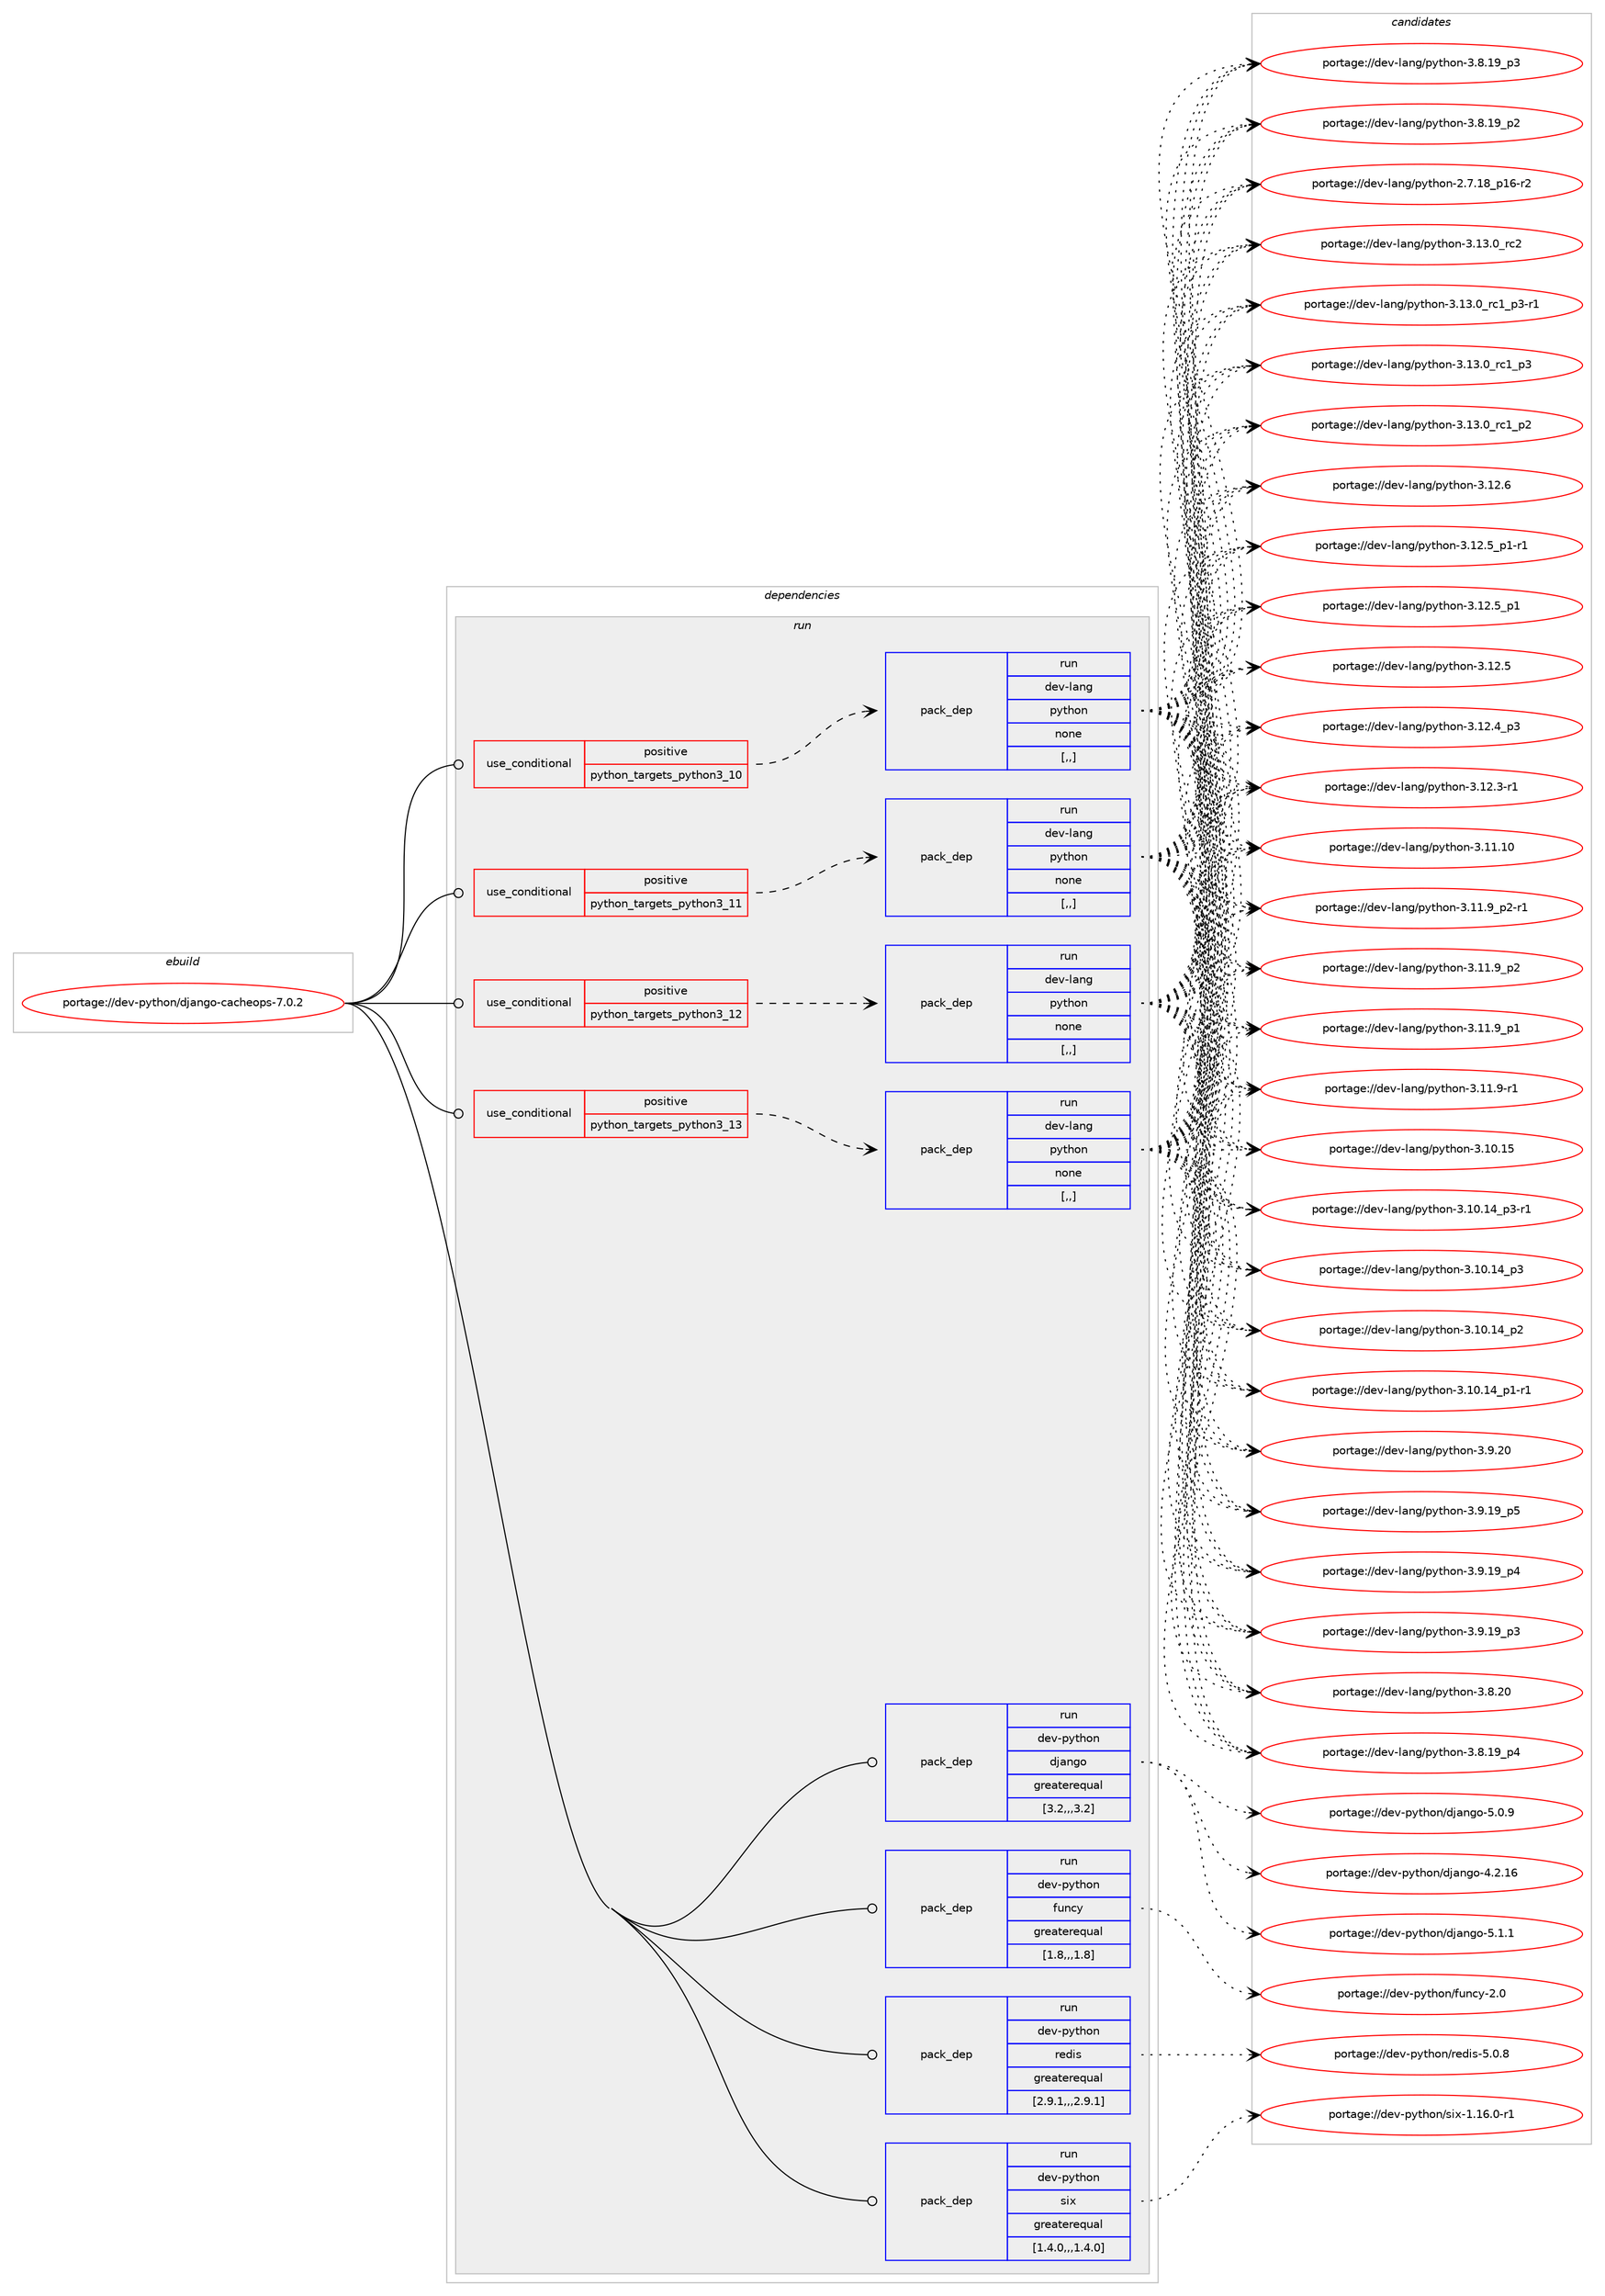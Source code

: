 digraph prolog {

# *************
# Graph options
# *************

newrank=true;
concentrate=true;
compound=true;
graph [rankdir=LR,fontname=Helvetica,fontsize=10,ranksep=1.5];#, ranksep=2.5, nodesep=0.2];
edge  [arrowhead=vee];
node  [fontname=Helvetica,fontsize=10];

# **********
# The ebuild
# **********

subgraph cluster_leftcol {
color=gray;
label=<<i>ebuild</i>>;
id [label="portage://dev-python/django-cacheops-7.0.2", color=red, width=4, href="../dev-python/django-cacheops-7.0.2.svg"];
}

# ****************
# The dependencies
# ****************

subgraph cluster_midcol {
color=gray;
label=<<i>dependencies</i>>;
subgraph cluster_compile {
fillcolor="#eeeeee";
style=filled;
label=<<i>compile</i>>;
}
subgraph cluster_compileandrun {
fillcolor="#eeeeee";
style=filled;
label=<<i>compile and run</i>>;
}
subgraph cluster_run {
fillcolor="#eeeeee";
style=filled;
label=<<i>run</i>>;
subgraph cond162641 {
dependency639588 [label=<<TABLE BORDER="0" CELLBORDER="1" CELLSPACING="0" CELLPADDING="4"><TR><TD ROWSPAN="3" CELLPADDING="10">use_conditional</TD></TR><TR><TD>positive</TD></TR><TR><TD>python_targets_python3_10</TD></TR></TABLE>>, shape=none, color=red];
subgraph pack472130 {
dependency639589 [label=<<TABLE BORDER="0" CELLBORDER="1" CELLSPACING="0" CELLPADDING="4" WIDTH="220"><TR><TD ROWSPAN="6" CELLPADDING="30">pack_dep</TD></TR><TR><TD WIDTH="110">run</TD></TR><TR><TD>dev-lang</TD></TR><TR><TD>python</TD></TR><TR><TD>none</TD></TR><TR><TD>[,,]</TD></TR></TABLE>>, shape=none, color=blue];
}
dependency639588:e -> dependency639589:w [weight=20,style="dashed",arrowhead="vee"];
}
id:e -> dependency639588:w [weight=20,style="solid",arrowhead="odot"];
subgraph cond162642 {
dependency639590 [label=<<TABLE BORDER="0" CELLBORDER="1" CELLSPACING="0" CELLPADDING="4"><TR><TD ROWSPAN="3" CELLPADDING="10">use_conditional</TD></TR><TR><TD>positive</TD></TR><TR><TD>python_targets_python3_11</TD></TR></TABLE>>, shape=none, color=red];
subgraph pack472131 {
dependency639591 [label=<<TABLE BORDER="0" CELLBORDER="1" CELLSPACING="0" CELLPADDING="4" WIDTH="220"><TR><TD ROWSPAN="6" CELLPADDING="30">pack_dep</TD></TR><TR><TD WIDTH="110">run</TD></TR><TR><TD>dev-lang</TD></TR><TR><TD>python</TD></TR><TR><TD>none</TD></TR><TR><TD>[,,]</TD></TR></TABLE>>, shape=none, color=blue];
}
dependency639590:e -> dependency639591:w [weight=20,style="dashed",arrowhead="vee"];
}
id:e -> dependency639590:w [weight=20,style="solid",arrowhead="odot"];
subgraph cond162643 {
dependency639592 [label=<<TABLE BORDER="0" CELLBORDER="1" CELLSPACING="0" CELLPADDING="4"><TR><TD ROWSPAN="3" CELLPADDING="10">use_conditional</TD></TR><TR><TD>positive</TD></TR><TR><TD>python_targets_python3_12</TD></TR></TABLE>>, shape=none, color=red];
subgraph pack472132 {
dependency639593 [label=<<TABLE BORDER="0" CELLBORDER="1" CELLSPACING="0" CELLPADDING="4" WIDTH="220"><TR><TD ROWSPAN="6" CELLPADDING="30">pack_dep</TD></TR><TR><TD WIDTH="110">run</TD></TR><TR><TD>dev-lang</TD></TR><TR><TD>python</TD></TR><TR><TD>none</TD></TR><TR><TD>[,,]</TD></TR></TABLE>>, shape=none, color=blue];
}
dependency639592:e -> dependency639593:w [weight=20,style="dashed",arrowhead="vee"];
}
id:e -> dependency639592:w [weight=20,style="solid",arrowhead="odot"];
subgraph cond162644 {
dependency639594 [label=<<TABLE BORDER="0" CELLBORDER="1" CELLSPACING="0" CELLPADDING="4"><TR><TD ROWSPAN="3" CELLPADDING="10">use_conditional</TD></TR><TR><TD>positive</TD></TR><TR><TD>python_targets_python3_13</TD></TR></TABLE>>, shape=none, color=red];
subgraph pack472133 {
dependency639595 [label=<<TABLE BORDER="0" CELLBORDER="1" CELLSPACING="0" CELLPADDING="4" WIDTH="220"><TR><TD ROWSPAN="6" CELLPADDING="30">pack_dep</TD></TR><TR><TD WIDTH="110">run</TD></TR><TR><TD>dev-lang</TD></TR><TR><TD>python</TD></TR><TR><TD>none</TD></TR><TR><TD>[,,]</TD></TR></TABLE>>, shape=none, color=blue];
}
dependency639594:e -> dependency639595:w [weight=20,style="dashed",arrowhead="vee"];
}
id:e -> dependency639594:w [weight=20,style="solid",arrowhead="odot"];
subgraph pack472134 {
dependency639596 [label=<<TABLE BORDER="0" CELLBORDER="1" CELLSPACING="0" CELLPADDING="4" WIDTH="220"><TR><TD ROWSPAN="6" CELLPADDING="30">pack_dep</TD></TR><TR><TD WIDTH="110">run</TD></TR><TR><TD>dev-python</TD></TR><TR><TD>django</TD></TR><TR><TD>greaterequal</TD></TR><TR><TD>[3.2,,,3.2]</TD></TR></TABLE>>, shape=none, color=blue];
}
id:e -> dependency639596:w [weight=20,style="solid",arrowhead="odot"];
subgraph pack472135 {
dependency639597 [label=<<TABLE BORDER="0" CELLBORDER="1" CELLSPACING="0" CELLPADDING="4" WIDTH="220"><TR><TD ROWSPAN="6" CELLPADDING="30">pack_dep</TD></TR><TR><TD WIDTH="110">run</TD></TR><TR><TD>dev-python</TD></TR><TR><TD>funcy</TD></TR><TR><TD>greaterequal</TD></TR><TR><TD>[1.8,,,1.8]</TD></TR></TABLE>>, shape=none, color=blue];
}
id:e -> dependency639597:w [weight=20,style="solid",arrowhead="odot"];
subgraph pack472136 {
dependency639598 [label=<<TABLE BORDER="0" CELLBORDER="1" CELLSPACING="0" CELLPADDING="4" WIDTH="220"><TR><TD ROWSPAN="6" CELLPADDING="30">pack_dep</TD></TR><TR><TD WIDTH="110">run</TD></TR><TR><TD>dev-python</TD></TR><TR><TD>redis</TD></TR><TR><TD>greaterequal</TD></TR><TR><TD>[2.9.1,,,2.9.1]</TD></TR></TABLE>>, shape=none, color=blue];
}
id:e -> dependency639598:w [weight=20,style="solid",arrowhead="odot"];
subgraph pack472137 {
dependency639599 [label=<<TABLE BORDER="0" CELLBORDER="1" CELLSPACING="0" CELLPADDING="4" WIDTH="220"><TR><TD ROWSPAN="6" CELLPADDING="30">pack_dep</TD></TR><TR><TD WIDTH="110">run</TD></TR><TR><TD>dev-python</TD></TR><TR><TD>six</TD></TR><TR><TD>greaterequal</TD></TR><TR><TD>[1.4.0,,,1.4.0]</TD></TR></TABLE>>, shape=none, color=blue];
}
id:e -> dependency639599:w [weight=20,style="solid",arrowhead="odot"];
}
}

# **************
# The candidates
# **************

subgraph cluster_choices {
rank=same;
color=gray;
label=<<i>candidates</i>>;

subgraph choice472130 {
color=black;
nodesep=1;
choice10010111845108971101034711212111610411111045514649514648951149950 [label="portage://dev-lang/python-3.13.0_rc2", color=red, width=4,href="../dev-lang/python-3.13.0_rc2.svg"];
choice1001011184510897110103471121211161041111104551464951464895114994995112514511449 [label="portage://dev-lang/python-3.13.0_rc1_p3-r1", color=red, width=4,href="../dev-lang/python-3.13.0_rc1_p3-r1.svg"];
choice100101118451089711010347112121116104111110455146495146489511499499511251 [label="portage://dev-lang/python-3.13.0_rc1_p3", color=red, width=4,href="../dev-lang/python-3.13.0_rc1_p3.svg"];
choice100101118451089711010347112121116104111110455146495146489511499499511250 [label="portage://dev-lang/python-3.13.0_rc1_p2", color=red, width=4,href="../dev-lang/python-3.13.0_rc1_p2.svg"];
choice10010111845108971101034711212111610411111045514649504654 [label="portage://dev-lang/python-3.12.6", color=red, width=4,href="../dev-lang/python-3.12.6.svg"];
choice1001011184510897110103471121211161041111104551464950465395112494511449 [label="portage://dev-lang/python-3.12.5_p1-r1", color=red, width=4,href="../dev-lang/python-3.12.5_p1-r1.svg"];
choice100101118451089711010347112121116104111110455146495046539511249 [label="portage://dev-lang/python-3.12.5_p1", color=red, width=4,href="../dev-lang/python-3.12.5_p1.svg"];
choice10010111845108971101034711212111610411111045514649504653 [label="portage://dev-lang/python-3.12.5", color=red, width=4,href="../dev-lang/python-3.12.5.svg"];
choice100101118451089711010347112121116104111110455146495046529511251 [label="portage://dev-lang/python-3.12.4_p3", color=red, width=4,href="../dev-lang/python-3.12.4_p3.svg"];
choice100101118451089711010347112121116104111110455146495046514511449 [label="portage://dev-lang/python-3.12.3-r1", color=red, width=4,href="../dev-lang/python-3.12.3-r1.svg"];
choice1001011184510897110103471121211161041111104551464949464948 [label="portage://dev-lang/python-3.11.10", color=red, width=4,href="../dev-lang/python-3.11.10.svg"];
choice1001011184510897110103471121211161041111104551464949465795112504511449 [label="portage://dev-lang/python-3.11.9_p2-r1", color=red, width=4,href="../dev-lang/python-3.11.9_p2-r1.svg"];
choice100101118451089711010347112121116104111110455146494946579511250 [label="portage://dev-lang/python-3.11.9_p2", color=red, width=4,href="../dev-lang/python-3.11.9_p2.svg"];
choice100101118451089711010347112121116104111110455146494946579511249 [label="portage://dev-lang/python-3.11.9_p1", color=red, width=4,href="../dev-lang/python-3.11.9_p1.svg"];
choice100101118451089711010347112121116104111110455146494946574511449 [label="portage://dev-lang/python-3.11.9-r1", color=red, width=4,href="../dev-lang/python-3.11.9-r1.svg"];
choice1001011184510897110103471121211161041111104551464948464953 [label="portage://dev-lang/python-3.10.15", color=red, width=4,href="../dev-lang/python-3.10.15.svg"];
choice100101118451089711010347112121116104111110455146494846495295112514511449 [label="portage://dev-lang/python-3.10.14_p3-r1", color=red, width=4,href="../dev-lang/python-3.10.14_p3-r1.svg"];
choice10010111845108971101034711212111610411111045514649484649529511251 [label="portage://dev-lang/python-3.10.14_p3", color=red, width=4,href="../dev-lang/python-3.10.14_p3.svg"];
choice10010111845108971101034711212111610411111045514649484649529511250 [label="portage://dev-lang/python-3.10.14_p2", color=red, width=4,href="../dev-lang/python-3.10.14_p2.svg"];
choice100101118451089711010347112121116104111110455146494846495295112494511449 [label="portage://dev-lang/python-3.10.14_p1-r1", color=red, width=4,href="../dev-lang/python-3.10.14_p1-r1.svg"];
choice10010111845108971101034711212111610411111045514657465048 [label="portage://dev-lang/python-3.9.20", color=red, width=4,href="../dev-lang/python-3.9.20.svg"];
choice100101118451089711010347112121116104111110455146574649579511253 [label="portage://dev-lang/python-3.9.19_p5", color=red, width=4,href="../dev-lang/python-3.9.19_p5.svg"];
choice100101118451089711010347112121116104111110455146574649579511252 [label="portage://dev-lang/python-3.9.19_p4", color=red, width=4,href="../dev-lang/python-3.9.19_p4.svg"];
choice100101118451089711010347112121116104111110455146574649579511251 [label="portage://dev-lang/python-3.9.19_p3", color=red, width=4,href="../dev-lang/python-3.9.19_p3.svg"];
choice10010111845108971101034711212111610411111045514656465048 [label="portage://dev-lang/python-3.8.20", color=red, width=4,href="../dev-lang/python-3.8.20.svg"];
choice100101118451089711010347112121116104111110455146564649579511252 [label="portage://dev-lang/python-3.8.19_p4", color=red, width=4,href="../dev-lang/python-3.8.19_p4.svg"];
choice100101118451089711010347112121116104111110455146564649579511251 [label="portage://dev-lang/python-3.8.19_p3", color=red, width=4,href="../dev-lang/python-3.8.19_p3.svg"];
choice100101118451089711010347112121116104111110455146564649579511250 [label="portage://dev-lang/python-3.8.19_p2", color=red, width=4,href="../dev-lang/python-3.8.19_p2.svg"];
choice100101118451089711010347112121116104111110455046554649569511249544511450 [label="portage://dev-lang/python-2.7.18_p16-r2", color=red, width=4,href="../dev-lang/python-2.7.18_p16-r2.svg"];
dependency639589:e -> choice10010111845108971101034711212111610411111045514649514648951149950:w [style=dotted,weight="100"];
dependency639589:e -> choice1001011184510897110103471121211161041111104551464951464895114994995112514511449:w [style=dotted,weight="100"];
dependency639589:e -> choice100101118451089711010347112121116104111110455146495146489511499499511251:w [style=dotted,weight="100"];
dependency639589:e -> choice100101118451089711010347112121116104111110455146495146489511499499511250:w [style=dotted,weight="100"];
dependency639589:e -> choice10010111845108971101034711212111610411111045514649504654:w [style=dotted,weight="100"];
dependency639589:e -> choice1001011184510897110103471121211161041111104551464950465395112494511449:w [style=dotted,weight="100"];
dependency639589:e -> choice100101118451089711010347112121116104111110455146495046539511249:w [style=dotted,weight="100"];
dependency639589:e -> choice10010111845108971101034711212111610411111045514649504653:w [style=dotted,weight="100"];
dependency639589:e -> choice100101118451089711010347112121116104111110455146495046529511251:w [style=dotted,weight="100"];
dependency639589:e -> choice100101118451089711010347112121116104111110455146495046514511449:w [style=dotted,weight="100"];
dependency639589:e -> choice1001011184510897110103471121211161041111104551464949464948:w [style=dotted,weight="100"];
dependency639589:e -> choice1001011184510897110103471121211161041111104551464949465795112504511449:w [style=dotted,weight="100"];
dependency639589:e -> choice100101118451089711010347112121116104111110455146494946579511250:w [style=dotted,weight="100"];
dependency639589:e -> choice100101118451089711010347112121116104111110455146494946579511249:w [style=dotted,weight="100"];
dependency639589:e -> choice100101118451089711010347112121116104111110455146494946574511449:w [style=dotted,weight="100"];
dependency639589:e -> choice1001011184510897110103471121211161041111104551464948464953:w [style=dotted,weight="100"];
dependency639589:e -> choice100101118451089711010347112121116104111110455146494846495295112514511449:w [style=dotted,weight="100"];
dependency639589:e -> choice10010111845108971101034711212111610411111045514649484649529511251:w [style=dotted,weight="100"];
dependency639589:e -> choice10010111845108971101034711212111610411111045514649484649529511250:w [style=dotted,weight="100"];
dependency639589:e -> choice100101118451089711010347112121116104111110455146494846495295112494511449:w [style=dotted,weight="100"];
dependency639589:e -> choice10010111845108971101034711212111610411111045514657465048:w [style=dotted,weight="100"];
dependency639589:e -> choice100101118451089711010347112121116104111110455146574649579511253:w [style=dotted,weight="100"];
dependency639589:e -> choice100101118451089711010347112121116104111110455146574649579511252:w [style=dotted,weight="100"];
dependency639589:e -> choice100101118451089711010347112121116104111110455146574649579511251:w [style=dotted,weight="100"];
dependency639589:e -> choice10010111845108971101034711212111610411111045514656465048:w [style=dotted,weight="100"];
dependency639589:e -> choice100101118451089711010347112121116104111110455146564649579511252:w [style=dotted,weight="100"];
dependency639589:e -> choice100101118451089711010347112121116104111110455146564649579511251:w [style=dotted,weight="100"];
dependency639589:e -> choice100101118451089711010347112121116104111110455146564649579511250:w [style=dotted,weight="100"];
dependency639589:e -> choice100101118451089711010347112121116104111110455046554649569511249544511450:w [style=dotted,weight="100"];
}
subgraph choice472131 {
color=black;
nodesep=1;
choice10010111845108971101034711212111610411111045514649514648951149950 [label="portage://dev-lang/python-3.13.0_rc2", color=red, width=4,href="../dev-lang/python-3.13.0_rc2.svg"];
choice1001011184510897110103471121211161041111104551464951464895114994995112514511449 [label="portage://dev-lang/python-3.13.0_rc1_p3-r1", color=red, width=4,href="../dev-lang/python-3.13.0_rc1_p3-r1.svg"];
choice100101118451089711010347112121116104111110455146495146489511499499511251 [label="portage://dev-lang/python-3.13.0_rc1_p3", color=red, width=4,href="../dev-lang/python-3.13.0_rc1_p3.svg"];
choice100101118451089711010347112121116104111110455146495146489511499499511250 [label="portage://dev-lang/python-3.13.0_rc1_p2", color=red, width=4,href="../dev-lang/python-3.13.0_rc1_p2.svg"];
choice10010111845108971101034711212111610411111045514649504654 [label="portage://dev-lang/python-3.12.6", color=red, width=4,href="../dev-lang/python-3.12.6.svg"];
choice1001011184510897110103471121211161041111104551464950465395112494511449 [label="portage://dev-lang/python-3.12.5_p1-r1", color=red, width=4,href="../dev-lang/python-3.12.5_p1-r1.svg"];
choice100101118451089711010347112121116104111110455146495046539511249 [label="portage://dev-lang/python-3.12.5_p1", color=red, width=4,href="../dev-lang/python-3.12.5_p1.svg"];
choice10010111845108971101034711212111610411111045514649504653 [label="portage://dev-lang/python-3.12.5", color=red, width=4,href="../dev-lang/python-3.12.5.svg"];
choice100101118451089711010347112121116104111110455146495046529511251 [label="portage://dev-lang/python-3.12.4_p3", color=red, width=4,href="../dev-lang/python-3.12.4_p3.svg"];
choice100101118451089711010347112121116104111110455146495046514511449 [label="portage://dev-lang/python-3.12.3-r1", color=red, width=4,href="../dev-lang/python-3.12.3-r1.svg"];
choice1001011184510897110103471121211161041111104551464949464948 [label="portage://dev-lang/python-3.11.10", color=red, width=4,href="../dev-lang/python-3.11.10.svg"];
choice1001011184510897110103471121211161041111104551464949465795112504511449 [label="portage://dev-lang/python-3.11.9_p2-r1", color=red, width=4,href="../dev-lang/python-3.11.9_p2-r1.svg"];
choice100101118451089711010347112121116104111110455146494946579511250 [label="portage://dev-lang/python-3.11.9_p2", color=red, width=4,href="../dev-lang/python-3.11.9_p2.svg"];
choice100101118451089711010347112121116104111110455146494946579511249 [label="portage://dev-lang/python-3.11.9_p1", color=red, width=4,href="../dev-lang/python-3.11.9_p1.svg"];
choice100101118451089711010347112121116104111110455146494946574511449 [label="portage://dev-lang/python-3.11.9-r1", color=red, width=4,href="../dev-lang/python-3.11.9-r1.svg"];
choice1001011184510897110103471121211161041111104551464948464953 [label="portage://dev-lang/python-3.10.15", color=red, width=4,href="../dev-lang/python-3.10.15.svg"];
choice100101118451089711010347112121116104111110455146494846495295112514511449 [label="portage://dev-lang/python-3.10.14_p3-r1", color=red, width=4,href="../dev-lang/python-3.10.14_p3-r1.svg"];
choice10010111845108971101034711212111610411111045514649484649529511251 [label="portage://dev-lang/python-3.10.14_p3", color=red, width=4,href="../dev-lang/python-3.10.14_p3.svg"];
choice10010111845108971101034711212111610411111045514649484649529511250 [label="portage://dev-lang/python-3.10.14_p2", color=red, width=4,href="../dev-lang/python-3.10.14_p2.svg"];
choice100101118451089711010347112121116104111110455146494846495295112494511449 [label="portage://dev-lang/python-3.10.14_p1-r1", color=red, width=4,href="../dev-lang/python-3.10.14_p1-r1.svg"];
choice10010111845108971101034711212111610411111045514657465048 [label="portage://dev-lang/python-3.9.20", color=red, width=4,href="../dev-lang/python-3.9.20.svg"];
choice100101118451089711010347112121116104111110455146574649579511253 [label="portage://dev-lang/python-3.9.19_p5", color=red, width=4,href="../dev-lang/python-3.9.19_p5.svg"];
choice100101118451089711010347112121116104111110455146574649579511252 [label="portage://dev-lang/python-3.9.19_p4", color=red, width=4,href="../dev-lang/python-3.9.19_p4.svg"];
choice100101118451089711010347112121116104111110455146574649579511251 [label="portage://dev-lang/python-3.9.19_p3", color=red, width=4,href="../dev-lang/python-3.9.19_p3.svg"];
choice10010111845108971101034711212111610411111045514656465048 [label="portage://dev-lang/python-3.8.20", color=red, width=4,href="../dev-lang/python-3.8.20.svg"];
choice100101118451089711010347112121116104111110455146564649579511252 [label="portage://dev-lang/python-3.8.19_p4", color=red, width=4,href="../dev-lang/python-3.8.19_p4.svg"];
choice100101118451089711010347112121116104111110455146564649579511251 [label="portage://dev-lang/python-3.8.19_p3", color=red, width=4,href="../dev-lang/python-3.8.19_p3.svg"];
choice100101118451089711010347112121116104111110455146564649579511250 [label="portage://dev-lang/python-3.8.19_p2", color=red, width=4,href="../dev-lang/python-3.8.19_p2.svg"];
choice100101118451089711010347112121116104111110455046554649569511249544511450 [label="portage://dev-lang/python-2.7.18_p16-r2", color=red, width=4,href="../dev-lang/python-2.7.18_p16-r2.svg"];
dependency639591:e -> choice10010111845108971101034711212111610411111045514649514648951149950:w [style=dotted,weight="100"];
dependency639591:e -> choice1001011184510897110103471121211161041111104551464951464895114994995112514511449:w [style=dotted,weight="100"];
dependency639591:e -> choice100101118451089711010347112121116104111110455146495146489511499499511251:w [style=dotted,weight="100"];
dependency639591:e -> choice100101118451089711010347112121116104111110455146495146489511499499511250:w [style=dotted,weight="100"];
dependency639591:e -> choice10010111845108971101034711212111610411111045514649504654:w [style=dotted,weight="100"];
dependency639591:e -> choice1001011184510897110103471121211161041111104551464950465395112494511449:w [style=dotted,weight="100"];
dependency639591:e -> choice100101118451089711010347112121116104111110455146495046539511249:w [style=dotted,weight="100"];
dependency639591:e -> choice10010111845108971101034711212111610411111045514649504653:w [style=dotted,weight="100"];
dependency639591:e -> choice100101118451089711010347112121116104111110455146495046529511251:w [style=dotted,weight="100"];
dependency639591:e -> choice100101118451089711010347112121116104111110455146495046514511449:w [style=dotted,weight="100"];
dependency639591:e -> choice1001011184510897110103471121211161041111104551464949464948:w [style=dotted,weight="100"];
dependency639591:e -> choice1001011184510897110103471121211161041111104551464949465795112504511449:w [style=dotted,weight="100"];
dependency639591:e -> choice100101118451089711010347112121116104111110455146494946579511250:w [style=dotted,weight="100"];
dependency639591:e -> choice100101118451089711010347112121116104111110455146494946579511249:w [style=dotted,weight="100"];
dependency639591:e -> choice100101118451089711010347112121116104111110455146494946574511449:w [style=dotted,weight="100"];
dependency639591:e -> choice1001011184510897110103471121211161041111104551464948464953:w [style=dotted,weight="100"];
dependency639591:e -> choice100101118451089711010347112121116104111110455146494846495295112514511449:w [style=dotted,weight="100"];
dependency639591:e -> choice10010111845108971101034711212111610411111045514649484649529511251:w [style=dotted,weight="100"];
dependency639591:e -> choice10010111845108971101034711212111610411111045514649484649529511250:w [style=dotted,weight="100"];
dependency639591:e -> choice100101118451089711010347112121116104111110455146494846495295112494511449:w [style=dotted,weight="100"];
dependency639591:e -> choice10010111845108971101034711212111610411111045514657465048:w [style=dotted,weight="100"];
dependency639591:e -> choice100101118451089711010347112121116104111110455146574649579511253:w [style=dotted,weight="100"];
dependency639591:e -> choice100101118451089711010347112121116104111110455146574649579511252:w [style=dotted,weight="100"];
dependency639591:e -> choice100101118451089711010347112121116104111110455146574649579511251:w [style=dotted,weight="100"];
dependency639591:e -> choice10010111845108971101034711212111610411111045514656465048:w [style=dotted,weight="100"];
dependency639591:e -> choice100101118451089711010347112121116104111110455146564649579511252:w [style=dotted,weight="100"];
dependency639591:e -> choice100101118451089711010347112121116104111110455146564649579511251:w [style=dotted,weight="100"];
dependency639591:e -> choice100101118451089711010347112121116104111110455146564649579511250:w [style=dotted,weight="100"];
dependency639591:e -> choice100101118451089711010347112121116104111110455046554649569511249544511450:w [style=dotted,weight="100"];
}
subgraph choice472132 {
color=black;
nodesep=1;
choice10010111845108971101034711212111610411111045514649514648951149950 [label="portage://dev-lang/python-3.13.0_rc2", color=red, width=4,href="../dev-lang/python-3.13.0_rc2.svg"];
choice1001011184510897110103471121211161041111104551464951464895114994995112514511449 [label="portage://dev-lang/python-3.13.0_rc1_p3-r1", color=red, width=4,href="../dev-lang/python-3.13.0_rc1_p3-r1.svg"];
choice100101118451089711010347112121116104111110455146495146489511499499511251 [label="portage://dev-lang/python-3.13.0_rc1_p3", color=red, width=4,href="../dev-lang/python-3.13.0_rc1_p3.svg"];
choice100101118451089711010347112121116104111110455146495146489511499499511250 [label="portage://dev-lang/python-3.13.0_rc1_p2", color=red, width=4,href="../dev-lang/python-3.13.0_rc1_p2.svg"];
choice10010111845108971101034711212111610411111045514649504654 [label="portage://dev-lang/python-3.12.6", color=red, width=4,href="../dev-lang/python-3.12.6.svg"];
choice1001011184510897110103471121211161041111104551464950465395112494511449 [label="portage://dev-lang/python-3.12.5_p1-r1", color=red, width=4,href="../dev-lang/python-3.12.5_p1-r1.svg"];
choice100101118451089711010347112121116104111110455146495046539511249 [label="portage://dev-lang/python-3.12.5_p1", color=red, width=4,href="../dev-lang/python-3.12.5_p1.svg"];
choice10010111845108971101034711212111610411111045514649504653 [label="portage://dev-lang/python-3.12.5", color=red, width=4,href="../dev-lang/python-3.12.5.svg"];
choice100101118451089711010347112121116104111110455146495046529511251 [label="portage://dev-lang/python-3.12.4_p3", color=red, width=4,href="../dev-lang/python-3.12.4_p3.svg"];
choice100101118451089711010347112121116104111110455146495046514511449 [label="portage://dev-lang/python-3.12.3-r1", color=red, width=4,href="../dev-lang/python-3.12.3-r1.svg"];
choice1001011184510897110103471121211161041111104551464949464948 [label="portage://dev-lang/python-3.11.10", color=red, width=4,href="../dev-lang/python-3.11.10.svg"];
choice1001011184510897110103471121211161041111104551464949465795112504511449 [label="portage://dev-lang/python-3.11.9_p2-r1", color=red, width=4,href="../dev-lang/python-3.11.9_p2-r1.svg"];
choice100101118451089711010347112121116104111110455146494946579511250 [label="portage://dev-lang/python-3.11.9_p2", color=red, width=4,href="../dev-lang/python-3.11.9_p2.svg"];
choice100101118451089711010347112121116104111110455146494946579511249 [label="portage://dev-lang/python-3.11.9_p1", color=red, width=4,href="../dev-lang/python-3.11.9_p1.svg"];
choice100101118451089711010347112121116104111110455146494946574511449 [label="portage://dev-lang/python-3.11.9-r1", color=red, width=4,href="../dev-lang/python-3.11.9-r1.svg"];
choice1001011184510897110103471121211161041111104551464948464953 [label="portage://dev-lang/python-3.10.15", color=red, width=4,href="../dev-lang/python-3.10.15.svg"];
choice100101118451089711010347112121116104111110455146494846495295112514511449 [label="portage://dev-lang/python-3.10.14_p3-r1", color=red, width=4,href="../dev-lang/python-3.10.14_p3-r1.svg"];
choice10010111845108971101034711212111610411111045514649484649529511251 [label="portage://dev-lang/python-3.10.14_p3", color=red, width=4,href="../dev-lang/python-3.10.14_p3.svg"];
choice10010111845108971101034711212111610411111045514649484649529511250 [label="portage://dev-lang/python-3.10.14_p2", color=red, width=4,href="../dev-lang/python-3.10.14_p2.svg"];
choice100101118451089711010347112121116104111110455146494846495295112494511449 [label="portage://dev-lang/python-3.10.14_p1-r1", color=red, width=4,href="../dev-lang/python-3.10.14_p1-r1.svg"];
choice10010111845108971101034711212111610411111045514657465048 [label="portage://dev-lang/python-3.9.20", color=red, width=4,href="../dev-lang/python-3.9.20.svg"];
choice100101118451089711010347112121116104111110455146574649579511253 [label="portage://dev-lang/python-3.9.19_p5", color=red, width=4,href="../dev-lang/python-3.9.19_p5.svg"];
choice100101118451089711010347112121116104111110455146574649579511252 [label="portage://dev-lang/python-3.9.19_p4", color=red, width=4,href="../dev-lang/python-3.9.19_p4.svg"];
choice100101118451089711010347112121116104111110455146574649579511251 [label="portage://dev-lang/python-3.9.19_p3", color=red, width=4,href="../dev-lang/python-3.9.19_p3.svg"];
choice10010111845108971101034711212111610411111045514656465048 [label="portage://dev-lang/python-3.8.20", color=red, width=4,href="../dev-lang/python-3.8.20.svg"];
choice100101118451089711010347112121116104111110455146564649579511252 [label="portage://dev-lang/python-3.8.19_p4", color=red, width=4,href="../dev-lang/python-3.8.19_p4.svg"];
choice100101118451089711010347112121116104111110455146564649579511251 [label="portage://dev-lang/python-3.8.19_p3", color=red, width=4,href="../dev-lang/python-3.8.19_p3.svg"];
choice100101118451089711010347112121116104111110455146564649579511250 [label="portage://dev-lang/python-3.8.19_p2", color=red, width=4,href="../dev-lang/python-3.8.19_p2.svg"];
choice100101118451089711010347112121116104111110455046554649569511249544511450 [label="portage://dev-lang/python-2.7.18_p16-r2", color=red, width=4,href="../dev-lang/python-2.7.18_p16-r2.svg"];
dependency639593:e -> choice10010111845108971101034711212111610411111045514649514648951149950:w [style=dotted,weight="100"];
dependency639593:e -> choice1001011184510897110103471121211161041111104551464951464895114994995112514511449:w [style=dotted,weight="100"];
dependency639593:e -> choice100101118451089711010347112121116104111110455146495146489511499499511251:w [style=dotted,weight="100"];
dependency639593:e -> choice100101118451089711010347112121116104111110455146495146489511499499511250:w [style=dotted,weight="100"];
dependency639593:e -> choice10010111845108971101034711212111610411111045514649504654:w [style=dotted,weight="100"];
dependency639593:e -> choice1001011184510897110103471121211161041111104551464950465395112494511449:w [style=dotted,weight="100"];
dependency639593:e -> choice100101118451089711010347112121116104111110455146495046539511249:w [style=dotted,weight="100"];
dependency639593:e -> choice10010111845108971101034711212111610411111045514649504653:w [style=dotted,weight="100"];
dependency639593:e -> choice100101118451089711010347112121116104111110455146495046529511251:w [style=dotted,weight="100"];
dependency639593:e -> choice100101118451089711010347112121116104111110455146495046514511449:w [style=dotted,weight="100"];
dependency639593:e -> choice1001011184510897110103471121211161041111104551464949464948:w [style=dotted,weight="100"];
dependency639593:e -> choice1001011184510897110103471121211161041111104551464949465795112504511449:w [style=dotted,weight="100"];
dependency639593:e -> choice100101118451089711010347112121116104111110455146494946579511250:w [style=dotted,weight="100"];
dependency639593:e -> choice100101118451089711010347112121116104111110455146494946579511249:w [style=dotted,weight="100"];
dependency639593:e -> choice100101118451089711010347112121116104111110455146494946574511449:w [style=dotted,weight="100"];
dependency639593:e -> choice1001011184510897110103471121211161041111104551464948464953:w [style=dotted,weight="100"];
dependency639593:e -> choice100101118451089711010347112121116104111110455146494846495295112514511449:w [style=dotted,weight="100"];
dependency639593:e -> choice10010111845108971101034711212111610411111045514649484649529511251:w [style=dotted,weight="100"];
dependency639593:e -> choice10010111845108971101034711212111610411111045514649484649529511250:w [style=dotted,weight="100"];
dependency639593:e -> choice100101118451089711010347112121116104111110455146494846495295112494511449:w [style=dotted,weight="100"];
dependency639593:e -> choice10010111845108971101034711212111610411111045514657465048:w [style=dotted,weight="100"];
dependency639593:e -> choice100101118451089711010347112121116104111110455146574649579511253:w [style=dotted,weight="100"];
dependency639593:e -> choice100101118451089711010347112121116104111110455146574649579511252:w [style=dotted,weight="100"];
dependency639593:e -> choice100101118451089711010347112121116104111110455146574649579511251:w [style=dotted,weight="100"];
dependency639593:e -> choice10010111845108971101034711212111610411111045514656465048:w [style=dotted,weight="100"];
dependency639593:e -> choice100101118451089711010347112121116104111110455146564649579511252:w [style=dotted,weight="100"];
dependency639593:e -> choice100101118451089711010347112121116104111110455146564649579511251:w [style=dotted,weight="100"];
dependency639593:e -> choice100101118451089711010347112121116104111110455146564649579511250:w [style=dotted,weight="100"];
dependency639593:e -> choice100101118451089711010347112121116104111110455046554649569511249544511450:w [style=dotted,weight="100"];
}
subgraph choice472133 {
color=black;
nodesep=1;
choice10010111845108971101034711212111610411111045514649514648951149950 [label="portage://dev-lang/python-3.13.0_rc2", color=red, width=4,href="../dev-lang/python-3.13.0_rc2.svg"];
choice1001011184510897110103471121211161041111104551464951464895114994995112514511449 [label="portage://dev-lang/python-3.13.0_rc1_p3-r1", color=red, width=4,href="../dev-lang/python-3.13.0_rc1_p3-r1.svg"];
choice100101118451089711010347112121116104111110455146495146489511499499511251 [label="portage://dev-lang/python-3.13.0_rc1_p3", color=red, width=4,href="../dev-lang/python-3.13.0_rc1_p3.svg"];
choice100101118451089711010347112121116104111110455146495146489511499499511250 [label="portage://dev-lang/python-3.13.0_rc1_p2", color=red, width=4,href="../dev-lang/python-3.13.0_rc1_p2.svg"];
choice10010111845108971101034711212111610411111045514649504654 [label="portage://dev-lang/python-3.12.6", color=red, width=4,href="../dev-lang/python-3.12.6.svg"];
choice1001011184510897110103471121211161041111104551464950465395112494511449 [label="portage://dev-lang/python-3.12.5_p1-r1", color=red, width=4,href="../dev-lang/python-3.12.5_p1-r1.svg"];
choice100101118451089711010347112121116104111110455146495046539511249 [label="portage://dev-lang/python-3.12.5_p1", color=red, width=4,href="../dev-lang/python-3.12.5_p1.svg"];
choice10010111845108971101034711212111610411111045514649504653 [label="portage://dev-lang/python-3.12.5", color=red, width=4,href="../dev-lang/python-3.12.5.svg"];
choice100101118451089711010347112121116104111110455146495046529511251 [label="portage://dev-lang/python-3.12.4_p3", color=red, width=4,href="../dev-lang/python-3.12.4_p3.svg"];
choice100101118451089711010347112121116104111110455146495046514511449 [label="portage://dev-lang/python-3.12.3-r1", color=red, width=4,href="../dev-lang/python-3.12.3-r1.svg"];
choice1001011184510897110103471121211161041111104551464949464948 [label="portage://dev-lang/python-3.11.10", color=red, width=4,href="../dev-lang/python-3.11.10.svg"];
choice1001011184510897110103471121211161041111104551464949465795112504511449 [label="portage://dev-lang/python-3.11.9_p2-r1", color=red, width=4,href="../dev-lang/python-3.11.9_p2-r1.svg"];
choice100101118451089711010347112121116104111110455146494946579511250 [label="portage://dev-lang/python-3.11.9_p2", color=red, width=4,href="../dev-lang/python-3.11.9_p2.svg"];
choice100101118451089711010347112121116104111110455146494946579511249 [label="portage://dev-lang/python-3.11.9_p1", color=red, width=4,href="../dev-lang/python-3.11.9_p1.svg"];
choice100101118451089711010347112121116104111110455146494946574511449 [label="portage://dev-lang/python-3.11.9-r1", color=red, width=4,href="../dev-lang/python-3.11.9-r1.svg"];
choice1001011184510897110103471121211161041111104551464948464953 [label="portage://dev-lang/python-3.10.15", color=red, width=4,href="../dev-lang/python-3.10.15.svg"];
choice100101118451089711010347112121116104111110455146494846495295112514511449 [label="portage://dev-lang/python-3.10.14_p3-r1", color=red, width=4,href="../dev-lang/python-3.10.14_p3-r1.svg"];
choice10010111845108971101034711212111610411111045514649484649529511251 [label="portage://dev-lang/python-3.10.14_p3", color=red, width=4,href="../dev-lang/python-3.10.14_p3.svg"];
choice10010111845108971101034711212111610411111045514649484649529511250 [label="portage://dev-lang/python-3.10.14_p2", color=red, width=4,href="../dev-lang/python-3.10.14_p2.svg"];
choice100101118451089711010347112121116104111110455146494846495295112494511449 [label="portage://dev-lang/python-3.10.14_p1-r1", color=red, width=4,href="../dev-lang/python-3.10.14_p1-r1.svg"];
choice10010111845108971101034711212111610411111045514657465048 [label="portage://dev-lang/python-3.9.20", color=red, width=4,href="../dev-lang/python-3.9.20.svg"];
choice100101118451089711010347112121116104111110455146574649579511253 [label="portage://dev-lang/python-3.9.19_p5", color=red, width=4,href="../dev-lang/python-3.9.19_p5.svg"];
choice100101118451089711010347112121116104111110455146574649579511252 [label="portage://dev-lang/python-3.9.19_p4", color=red, width=4,href="../dev-lang/python-3.9.19_p4.svg"];
choice100101118451089711010347112121116104111110455146574649579511251 [label="portage://dev-lang/python-3.9.19_p3", color=red, width=4,href="../dev-lang/python-3.9.19_p3.svg"];
choice10010111845108971101034711212111610411111045514656465048 [label="portage://dev-lang/python-3.8.20", color=red, width=4,href="../dev-lang/python-3.8.20.svg"];
choice100101118451089711010347112121116104111110455146564649579511252 [label="portage://dev-lang/python-3.8.19_p4", color=red, width=4,href="../dev-lang/python-3.8.19_p4.svg"];
choice100101118451089711010347112121116104111110455146564649579511251 [label="portage://dev-lang/python-3.8.19_p3", color=red, width=4,href="../dev-lang/python-3.8.19_p3.svg"];
choice100101118451089711010347112121116104111110455146564649579511250 [label="portage://dev-lang/python-3.8.19_p2", color=red, width=4,href="../dev-lang/python-3.8.19_p2.svg"];
choice100101118451089711010347112121116104111110455046554649569511249544511450 [label="portage://dev-lang/python-2.7.18_p16-r2", color=red, width=4,href="../dev-lang/python-2.7.18_p16-r2.svg"];
dependency639595:e -> choice10010111845108971101034711212111610411111045514649514648951149950:w [style=dotted,weight="100"];
dependency639595:e -> choice1001011184510897110103471121211161041111104551464951464895114994995112514511449:w [style=dotted,weight="100"];
dependency639595:e -> choice100101118451089711010347112121116104111110455146495146489511499499511251:w [style=dotted,weight="100"];
dependency639595:e -> choice100101118451089711010347112121116104111110455146495146489511499499511250:w [style=dotted,weight="100"];
dependency639595:e -> choice10010111845108971101034711212111610411111045514649504654:w [style=dotted,weight="100"];
dependency639595:e -> choice1001011184510897110103471121211161041111104551464950465395112494511449:w [style=dotted,weight="100"];
dependency639595:e -> choice100101118451089711010347112121116104111110455146495046539511249:w [style=dotted,weight="100"];
dependency639595:e -> choice10010111845108971101034711212111610411111045514649504653:w [style=dotted,weight="100"];
dependency639595:e -> choice100101118451089711010347112121116104111110455146495046529511251:w [style=dotted,weight="100"];
dependency639595:e -> choice100101118451089711010347112121116104111110455146495046514511449:w [style=dotted,weight="100"];
dependency639595:e -> choice1001011184510897110103471121211161041111104551464949464948:w [style=dotted,weight="100"];
dependency639595:e -> choice1001011184510897110103471121211161041111104551464949465795112504511449:w [style=dotted,weight="100"];
dependency639595:e -> choice100101118451089711010347112121116104111110455146494946579511250:w [style=dotted,weight="100"];
dependency639595:e -> choice100101118451089711010347112121116104111110455146494946579511249:w [style=dotted,weight="100"];
dependency639595:e -> choice100101118451089711010347112121116104111110455146494946574511449:w [style=dotted,weight="100"];
dependency639595:e -> choice1001011184510897110103471121211161041111104551464948464953:w [style=dotted,weight="100"];
dependency639595:e -> choice100101118451089711010347112121116104111110455146494846495295112514511449:w [style=dotted,weight="100"];
dependency639595:e -> choice10010111845108971101034711212111610411111045514649484649529511251:w [style=dotted,weight="100"];
dependency639595:e -> choice10010111845108971101034711212111610411111045514649484649529511250:w [style=dotted,weight="100"];
dependency639595:e -> choice100101118451089711010347112121116104111110455146494846495295112494511449:w [style=dotted,weight="100"];
dependency639595:e -> choice10010111845108971101034711212111610411111045514657465048:w [style=dotted,weight="100"];
dependency639595:e -> choice100101118451089711010347112121116104111110455146574649579511253:w [style=dotted,weight="100"];
dependency639595:e -> choice100101118451089711010347112121116104111110455146574649579511252:w [style=dotted,weight="100"];
dependency639595:e -> choice100101118451089711010347112121116104111110455146574649579511251:w [style=dotted,weight="100"];
dependency639595:e -> choice10010111845108971101034711212111610411111045514656465048:w [style=dotted,weight="100"];
dependency639595:e -> choice100101118451089711010347112121116104111110455146564649579511252:w [style=dotted,weight="100"];
dependency639595:e -> choice100101118451089711010347112121116104111110455146564649579511251:w [style=dotted,weight="100"];
dependency639595:e -> choice100101118451089711010347112121116104111110455146564649579511250:w [style=dotted,weight="100"];
dependency639595:e -> choice100101118451089711010347112121116104111110455046554649569511249544511450:w [style=dotted,weight="100"];
}
subgraph choice472134 {
color=black;
nodesep=1;
choice100101118451121211161041111104710010697110103111455346494649 [label="portage://dev-python/django-5.1.1", color=red, width=4,href="../dev-python/django-5.1.1.svg"];
choice100101118451121211161041111104710010697110103111455346484657 [label="portage://dev-python/django-5.0.9", color=red, width=4,href="../dev-python/django-5.0.9.svg"];
choice10010111845112121116104111110471001069711010311145524650464954 [label="portage://dev-python/django-4.2.16", color=red, width=4,href="../dev-python/django-4.2.16.svg"];
dependency639596:e -> choice100101118451121211161041111104710010697110103111455346494649:w [style=dotted,weight="100"];
dependency639596:e -> choice100101118451121211161041111104710010697110103111455346484657:w [style=dotted,weight="100"];
dependency639596:e -> choice10010111845112121116104111110471001069711010311145524650464954:w [style=dotted,weight="100"];
}
subgraph choice472135 {
color=black;
nodesep=1;
choice10010111845112121116104111110471021171109912145504648 [label="portage://dev-python/funcy-2.0", color=red, width=4,href="../dev-python/funcy-2.0.svg"];
dependency639597:e -> choice10010111845112121116104111110471021171109912145504648:w [style=dotted,weight="100"];
}
subgraph choice472136 {
color=black;
nodesep=1;
choice1001011184511212111610411111047114101100105115455346484656 [label="portage://dev-python/redis-5.0.8", color=red, width=4,href="../dev-python/redis-5.0.8.svg"];
dependency639598:e -> choice1001011184511212111610411111047114101100105115455346484656:w [style=dotted,weight="100"];
}
subgraph choice472137 {
color=black;
nodesep=1;
choice1001011184511212111610411111047115105120454946495446484511449 [label="portage://dev-python/six-1.16.0-r1", color=red, width=4,href="../dev-python/six-1.16.0-r1.svg"];
dependency639599:e -> choice1001011184511212111610411111047115105120454946495446484511449:w [style=dotted,weight="100"];
}
}

}
